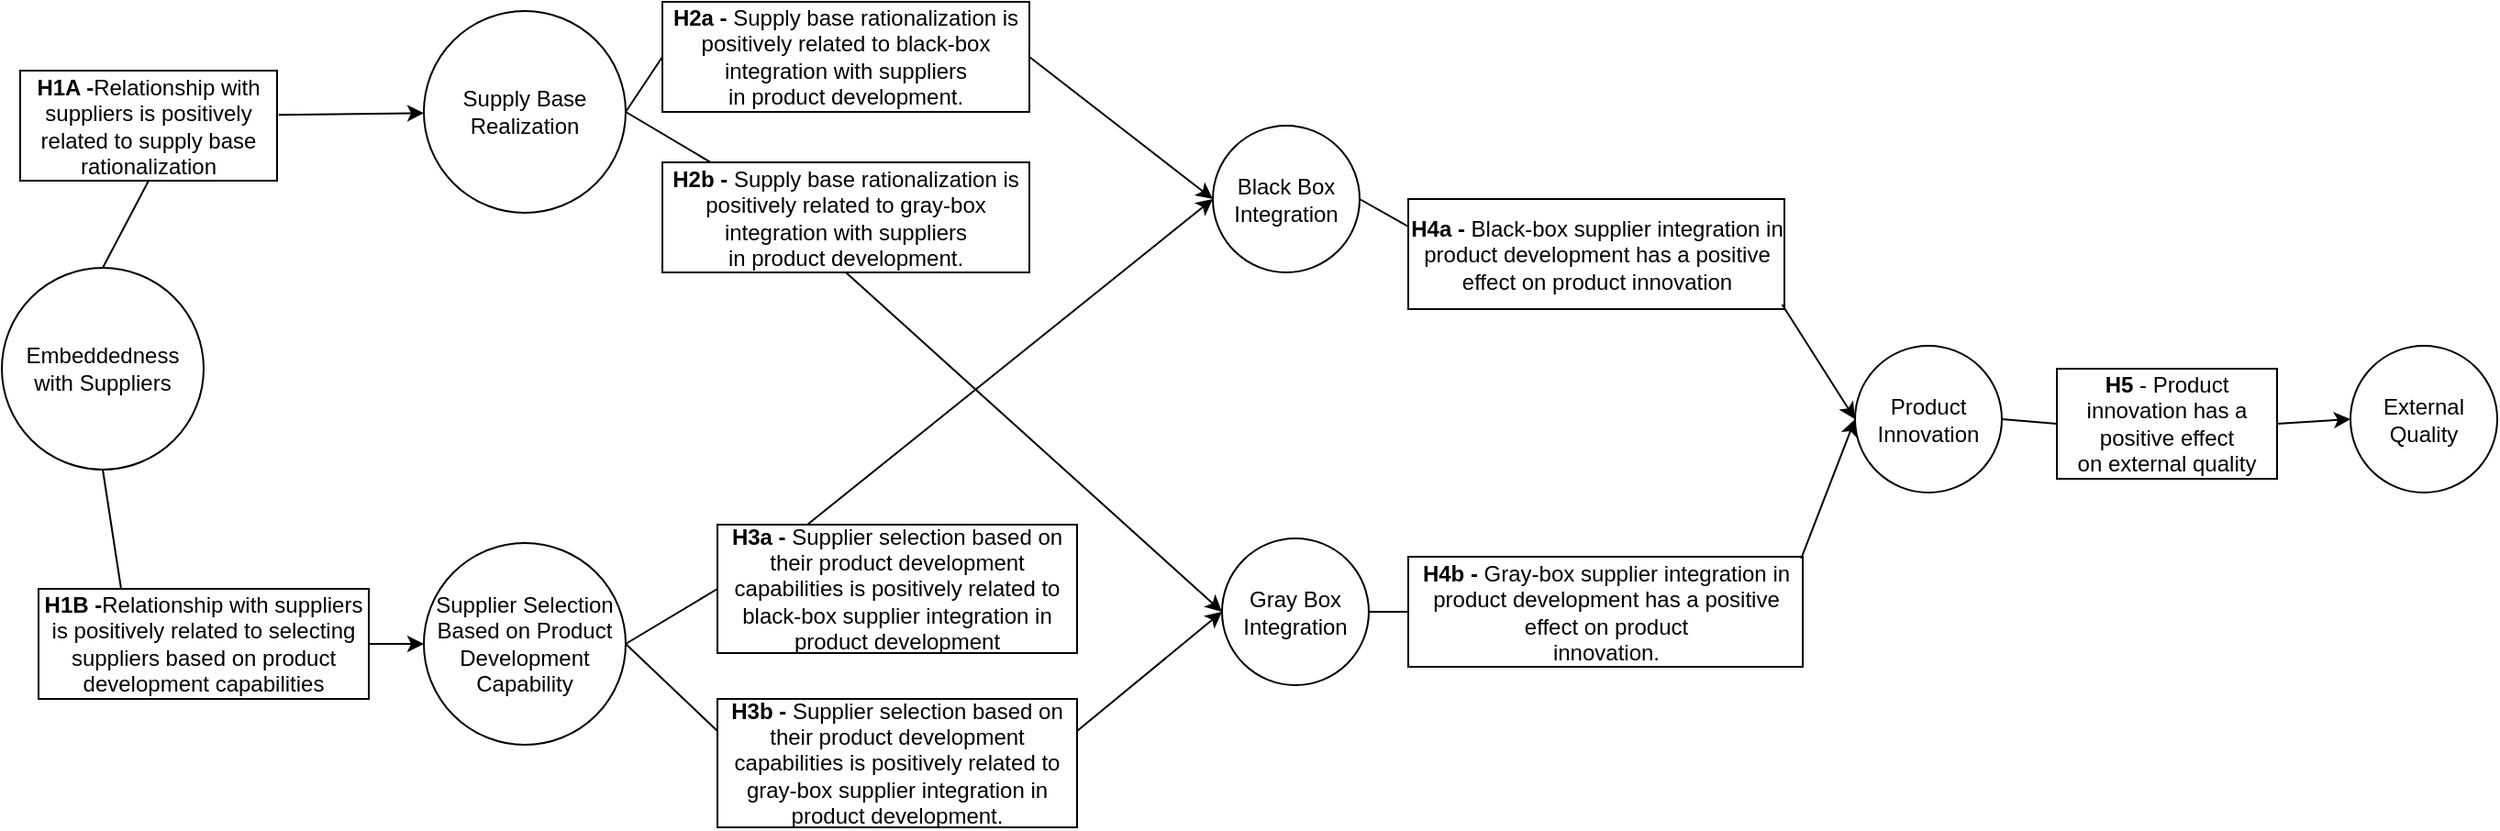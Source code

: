 <mxfile pages="1" version="11.2.2" type="github"><diagram id="C9NTv1HSkyGgrbUYiizz" name="Page-1"><mxGraphModel dx="2196" dy="921" grid="1" gridSize="10" guides="1" tooltips="1" connect="1" arrows="1" fold="1" page="1" pageScale="1" pageWidth="850" pageHeight="1100" math="0" shadow="0"><root><mxCell id="0"/><mxCell id="1" parent="0"/><mxCell id="DFpTQLBTtMUnkgBa0fxw-2" value="Embeddedness with Suppliers" style="ellipse;whiteSpace=wrap;html=1;aspect=fixed;" parent="1" vertex="1"><mxGeometry x="-20" y="190" width="110" height="110" as="geometry"/></mxCell><mxCell id="DFpTQLBTtMUnkgBa0fxw-3" value="Supply Base Realization" style="ellipse;whiteSpace=wrap;html=1;aspect=fixed;" parent="1" vertex="1"><mxGeometry x="210" y="50" width="110" height="110" as="geometry"/></mxCell><mxCell id="DFpTQLBTtMUnkgBa0fxw-4" value="Supplier Selection Based on Product Development Capability" style="ellipse;whiteSpace=wrap;html=1;aspect=fixed;" parent="1" vertex="1"><mxGeometry x="210" y="340" width="110" height="110" as="geometry"/></mxCell><mxCell id="DFpTQLBTtMUnkgBa0fxw-5" value="Gray Box Integration" style="ellipse;whiteSpace=wrap;html=1;aspect=fixed;" parent="1" vertex="1"><mxGeometry x="645" y="337.5" width="80" height="80" as="geometry"/></mxCell><mxCell id="DFpTQLBTtMUnkgBa0fxw-6" value="Black Box Integration" style="ellipse;whiteSpace=wrap;html=1;aspect=fixed;" parent="1" vertex="1"><mxGeometry x="640" y="112.5" width="80" height="80" as="geometry"/></mxCell><mxCell id="DFpTQLBTtMUnkgBa0fxw-7" value="Product Innovation" style="ellipse;whiteSpace=wrap;html=1;aspect=fixed;" parent="1" vertex="1"><mxGeometry x="990" y="232.5" width="80" height="80" as="geometry"/></mxCell><mxCell id="DFpTQLBTtMUnkgBa0fxw-8" value="External Quality" style="ellipse;whiteSpace=wrap;html=1;aspect=fixed;" parent="1" vertex="1"><mxGeometry x="1260" y="232.5" width="80" height="80" as="geometry"/></mxCell><mxCell id="DFpTQLBTtMUnkgBa0fxw-9" value="&lt;b&gt;H1A -&lt;/b&gt;Relationship with suppliers is positively related to supply base rationalization" style="rounded=0;whiteSpace=wrap;html=1;" parent="1" vertex="1"><mxGeometry x="-10" y="82.5" width="140" height="60" as="geometry"/></mxCell><mxCell id="DFpTQLBTtMUnkgBa0fxw-12" value="" style="endArrow=classic;html=1;exitX=1.006;exitY=0.403;exitDx=0;exitDy=0;exitPerimeter=0;" parent="1" source="DFpTQLBTtMUnkgBa0fxw-9" target="DFpTQLBTtMUnkgBa0fxw-3" edge="1"><mxGeometry width="50" height="50" relative="1" as="geometry"><mxPoint x="40" y="520" as="sourcePoint"/><mxPoint x="90" y="470" as="targetPoint"/></mxGeometry></mxCell><mxCell id="DFpTQLBTtMUnkgBa0fxw-13" value="&lt;b&gt;H1B -&lt;/b&gt;Relationship with suppliers is positively related to selecting suppliers based on product development capabilities" style="rounded=0;whiteSpace=wrap;html=1;" parent="1" vertex="1"><mxGeometry y="365" width="180" height="60" as="geometry"/></mxCell><mxCell id="DFpTQLBTtMUnkgBa0fxw-14" value="" style="endArrow=none;html=1;exitX=0.5;exitY=1;exitDx=0;exitDy=0;entryX=0.25;entryY=0;entryDx=0;entryDy=0;endFill=0;" parent="1" source="DFpTQLBTtMUnkgBa0fxw-2" target="DFpTQLBTtMUnkgBa0fxw-13" edge="1"><mxGeometry width="50" height="50" relative="1" as="geometry"><mxPoint x="120" y="350" as="sourcePoint"/><mxPoint x="170" y="300" as="targetPoint"/></mxGeometry></mxCell><mxCell id="DFpTQLBTtMUnkgBa0fxw-15" value="" style="endArrow=classic;html=1;exitX=1;exitY=0.5;exitDx=0;exitDy=0;entryX=0;entryY=0.5;entryDx=0;entryDy=0;" parent="1" source="DFpTQLBTtMUnkgBa0fxw-13" target="DFpTQLBTtMUnkgBa0fxw-4" edge="1"><mxGeometry width="50" height="50" relative="1" as="geometry"><mxPoint x="10" y="520" as="sourcePoint"/><mxPoint x="60" y="470" as="targetPoint"/></mxGeometry></mxCell><mxCell id="DFpTQLBTtMUnkgBa0fxw-16" value="" style="endArrow=none;html=1;exitX=0.5;exitY=0;exitDx=0;exitDy=0;entryX=0.5;entryY=1;entryDx=0;entryDy=0;endFill=0;" parent="1" source="DFpTQLBTtMUnkgBa0fxw-2" target="DFpTQLBTtMUnkgBa0fxw-9" edge="1"><mxGeometry width="50" height="50" relative="1" as="geometry"><mxPoint x="120" y="230" as="sourcePoint"/><mxPoint x="170" y="180" as="targetPoint"/></mxGeometry></mxCell><mxCell id="DFpTQLBTtMUnkgBa0fxw-17" value="&lt;b&gt;H2a -&amp;nbsp;&lt;/b&gt;Supply base rationalization is positively related to black-box integration with suppliers&lt;br/&gt;in product development." style="rounded=0;whiteSpace=wrap;html=1;" parent="1" vertex="1"><mxGeometry x="340" y="45" width="200" height="60" as="geometry"/></mxCell><mxCell id="DFpTQLBTtMUnkgBa0fxw-18" value="&lt;b&gt;H2b -&amp;nbsp;&lt;/b&gt;Supply base rationalization is positively related to gray-box integration with suppliers&lt;br/&gt;in product development." style="rounded=0;whiteSpace=wrap;html=1;" parent="1" vertex="1"><mxGeometry x="340" y="132.5" width="200" height="60" as="geometry"/></mxCell><mxCell id="DFpTQLBTtMUnkgBa0fxw-19" value="&lt;b&gt;H3a -&amp;nbsp;&lt;/b&gt;Supplier selection based on their product development capabilities is positively related to&lt;br/&gt;black-box supplier integration in product development" style="rounded=0;whiteSpace=wrap;html=1;" parent="1" vertex="1"><mxGeometry x="370" y="330" width="196" height="70" as="geometry"/></mxCell><mxCell id="DFpTQLBTtMUnkgBa0fxw-20" value="&lt;b&gt;H3b -&amp;nbsp;&lt;/b&gt;Supplier selection based on their product development capabilities is positively related to&lt;br/&gt;gray-box supplier integration in product development." style="rounded=0;whiteSpace=wrap;html=1;" parent="1" vertex="1"><mxGeometry x="370" y="425" width="196" height="70" as="geometry"/></mxCell><mxCell id="DFpTQLBTtMUnkgBa0fxw-21" value="" style="endArrow=none;html=1;entryX=0;entryY=0.5;entryDx=0;entryDy=0;endFill=0;" parent="1" target="DFpTQLBTtMUnkgBa0fxw-17" edge="1"><mxGeometry width="50" height="50" relative="1" as="geometry"><mxPoint x="320" y="105" as="sourcePoint"/><mxPoint x="400" y="180" as="targetPoint"/></mxGeometry></mxCell><mxCell id="DFpTQLBTtMUnkgBa0fxw-22" value="" style="endArrow=classic;html=1;exitX=1;exitY=0.5;exitDx=0;exitDy=0;entryX=0;entryY=0.5;entryDx=0;entryDy=0;" parent="1" source="DFpTQLBTtMUnkgBa0fxw-17" target="DFpTQLBTtMUnkgBa0fxw-6" edge="1"><mxGeometry width="50" height="50" relative="1" as="geometry"><mxPoint x="560" y="100" as="sourcePoint"/><mxPoint x="610" y="50" as="targetPoint"/></mxGeometry></mxCell><mxCell id="DFpTQLBTtMUnkgBa0fxw-24" value="" style="endArrow=none;html=1;exitX=1;exitY=0.5;exitDx=0;exitDy=0;entryX=0.131;entryY=-0.001;entryDx=0;entryDy=0;endFill=0;entryPerimeter=0;" parent="1" source="DFpTQLBTtMUnkgBa0fxw-3" target="DFpTQLBTtMUnkgBa0fxw-18" edge="1"><mxGeometry width="50" height="50" relative="1" as="geometry"><mxPoint x="230" y="239.822" as="sourcePoint"/><mxPoint x="280" y="189.822" as="targetPoint"/></mxGeometry></mxCell><mxCell id="DFpTQLBTtMUnkgBa0fxw-25" value="" style="endArrow=classic;html=1;exitX=0.5;exitY=1;exitDx=0;exitDy=0;entryX=0;entryY=0.5;entryDx=0;entryDy=0;" parent="1" source="DFpTQLBTtMUnkgBa0fxw-18" target="DFpTQLBTtMUnkgBa0fxw-5" edge="1"><mxGeometry width="50" height="50" relative="1" as="geometry"><mxPoint x="400" y="350" as="sourcePoint"/><mxPoint x="450" y="300" as="targetPoint"/></mxGeometry></mxCell><mxCell id="DFpTQLBTtMUnkgBa0fxw-26" value="" style="endArrow=none;html=1;exitX=1;exitY=0.5;exitDx=0;exitDy=0;entryX=0;entryY=0.5;entryDx=0;entryDy=0;endFill=0;" parent="1" source="DFpTQLBTtMUnkgBa0fxw-4" target="DFpTQLBTtMUnkgBa0fxw-19" edge="1"><mxGeometry width="50" height="50" relative="1" as="geometry"><mxPoint x="360" y="500" as="sourcePoint"/><mxPoint x="410" y="450" as="targetPoint"/></mxGeometry></mxCell><mxCell id="DFpTQLBTtMUnkgBa0fxw-27" value="" style="endArrow=classic;html=1;exitX=0.25;exitY=0;exitDx=0;exitDy=0;entryX=0;entryY=0.5;entryDx=0;entryDy=0;" parent="1" source="DFpTQLBTtMUnkgBa0fxw-19" target="DFpTQLBTtMUnkgBa0fxw-6" edge="1"><mxGeometry width="50" height="50" relative="1" as="geometry"><mxPoint x="440" y="510" as="sourcePoint"/><mxPoint x="490" y="460" as="targetPoint"/></mxGeometry></mxCell><mxCell id="DFpTQLBTtMUnkgBa0fxw-28" value="" style="endArrow=none;html=1;exitX=1;exitY=0.5;exitDx=0;exitDy=0;entryX=0;entryY=0.25;entryDx=0;entryDy=0;endFill=0;" parent="1" source="DFpTQLBTtMUnkgBa0fxw-4" target="DFpTQLBTtMUnkgBa0fxw-20" edge="1"><mxGeometry width="50" height="50" relative="1" as="geometry"><mxPoint x="310" y="510" as="sourcePoint"/><mxPoint x="360" y="460" as="targetPoint"/></mxGeometry></mxCell><mxCell id="DFpTQLBTtMUnkgBa0fxw-29" value="" style="endArrow=classic;html=1;exitX=1;exitY=0.25;exitDx=0;exitDy=0;entryX=0;entryY=0.5;entryDx=0;entryDy=0;" parent="1" source="DFpTQLBTtMUnkgBa0fxw-20" target="DFpTQLBTtMUnkgBa0fxw-5" edge="1"><mxGeometry width="50" height="50" relative="1" as="geometry"><mxPoint x="620" y="600" as="sourcePoint"/><mxPoint x="670" y="550" as="targetPoint"/></mxGeometry></mxCell><mxCell id="DFpTQLBTtMUnkgBa0fxw-30" value="H4a -&amp;nbsp;&lt;span style=&quot;font-weight: normal&quot;&gt;Black-box supplier integration in product development has a positive effect on product innovation&lt;/span&gt;" style="rounded=0;whiteSpace=wrap;html=1;fontStyle=1" parent="1" vertex="1"><mxGeometry x="746.5" y="152.5" width="205" height="60" as="geometry"/></mxCell><mxCell id="DFpTQLBTtMUnkgBa0fxw-33" value="H4b - &lt;span style=&quot;font-weight: normal&quot;&gt;Gray-box supplier integration in product development has a positive effect on product&lt;br/&gt;innovation.&lt;/span&gt;" style="rounded=0;whiteSpace=wrap;html=1;fontStyle=1" parent="1" vertex="1"><mxGeometry x="746.5" y="347.5" width="215" height="60" as="geometry"/></mxCell><mxCell id="DFpTQLBTtMUnkgBa0fxw-34" value="" style="endArrow=none;html=1;exitX=1;exitY=0.5;exitDx=0;exitDy=0;entryX=0;entryY=0.5;entryDx=0;entryDy=0;endFill=0;" parent="1" source="DFpTQLBTtMUnkgBa0fxw-5" target="DFpTQLBTtMUnkgBa0fxw-33" edge="1"><mxGeometry width="50" height="50" relative="1" as="geometry"><mxPoint x="770" y="310" as="sourcePoint"/><mxPoint x="820" y="260" as="targetPoint"/></mxGeometry></mxCell><mxCell id="DFpTQLBTtMUnkgBa0fxw-35" value="" style="endArrow=classic;html=1;exitX=0.996;exitY=0.016;exitDx=0;exitDy=0;exitPerimeter=0;entryX=0;entryY=0.5;entryDx=0;entryDy=0;" parent="1" source="DFpTQLBTtMUnkgBa0fxw-33" target="DFpTQLBTtMUnkgBa0fxw-7" edge="1"><mxGeometry width="50" height="50" relative="1" as="geometry"><mxPoint x="860" y="300" as="sourcePoint"/><mxPoint x="910" y="250" as="targetPoint"/></mxGeometry></mxCell><mxCell id="DFpTQLBTtMUnkgBa0fxw-36" value="" style="endArrow=none;html=1;exitX=1;exitY=0.5;exitDx=0;exitDy=0;entryX=0;entryY=0.25;entryDx=0;entryDy=0;endFill=0;" parent="1" source="DFpTQLBTtMUnkgBa0fxw-6" target="DFpTQLBTtMUnkgBa0fxw-30" edge="1"><mxGeometry width="50" height="50" relative="1" as="geometry"><mxPoint x="760" y="130" as="sourcePoint"/><mxPoint x="810" y="80" as="targetPoint"/></mxGeometry></mxCell><mxCell id="DFpTQLBTtMUnkgBa0fxw-37" value="" style="endArrow=classic;html=1;exitX=0.994;exitY=0.959;exitDx=0;exitDy=0;exitPerimeter=0;entryX=0;entryY=0.5;entryDx=0;entryDy=0;" parent="1" source="DFpTQLBTtMUnkgBa0fxw-30" target="DFpTQLBTtMUnkgBa0fxw-7" edge="1"><mxGeometry width="50" height="50" relative="1" as="geometry"><mxPoint x="950" y="130" as="sourcePoint"/><mxPoint x="1000" y="80" as="targetPoint"/></mxGeometry></mxCell><mxCell id="4J0JP01oVe_wqF72MdOs-1" value="&lt;b&gt;H5&lt;/b&gt;&amp;nbsp;-&amp;nbsp;Product innovation has a positive effect&lt;br/&gt;on external quality" style="rounded=0;whiteSpace=wrap;html=1;" vertex="1" parent="1"><mxGeometry x="1100" y="245" width="120" height="60" as="geometry"/></mxCell><mxCell id="4J0JP01oVe_wqF72MdOs-2" value="" style="endArrow=none;html=1;exitX=1;exitY=0.5;exitDx=0;exitDy=0;entryX=0;entryY=0.5;entryDx=0;entryDy=0;" edge="1" parent="1" source="DFpTQLBTtMUnkgBa0fxw-7" target="4J0JP01oVe_wqF72MdOs-1"><mxGeometry width="50" height="50" relative="1" as="geometry"><mxPoint x="1060" y="400" as="sourcePoint"/><mxPoint x="1110" y="350" as="targetPoint"/></mxGeometry></mxCell><mxCell id="4J0JP01oVe_wqF72MdOs-3" value="" style="endArrow=classic;html=1;exitX=1;exitY=0.5;exitDx=0;exitDy=0;entryX=0;entryY=0.5;entryDx=0;entryDy=0;" edge="1" parent="1" source="4J0JP01oVe_wqF72MdOs-1" target="DFpTQLBTtMUnkgBa0fxw-8"><mxGeometry width="50" height="50" relative="1" as="geometry"><mxPoint x="1200" y="390" as="sourcePoint"/><mxPoint x="1250" y="340" as="targetPoint"/></mxGeometry></mxCell></root></mxGraphModel></diagram></mxfile>